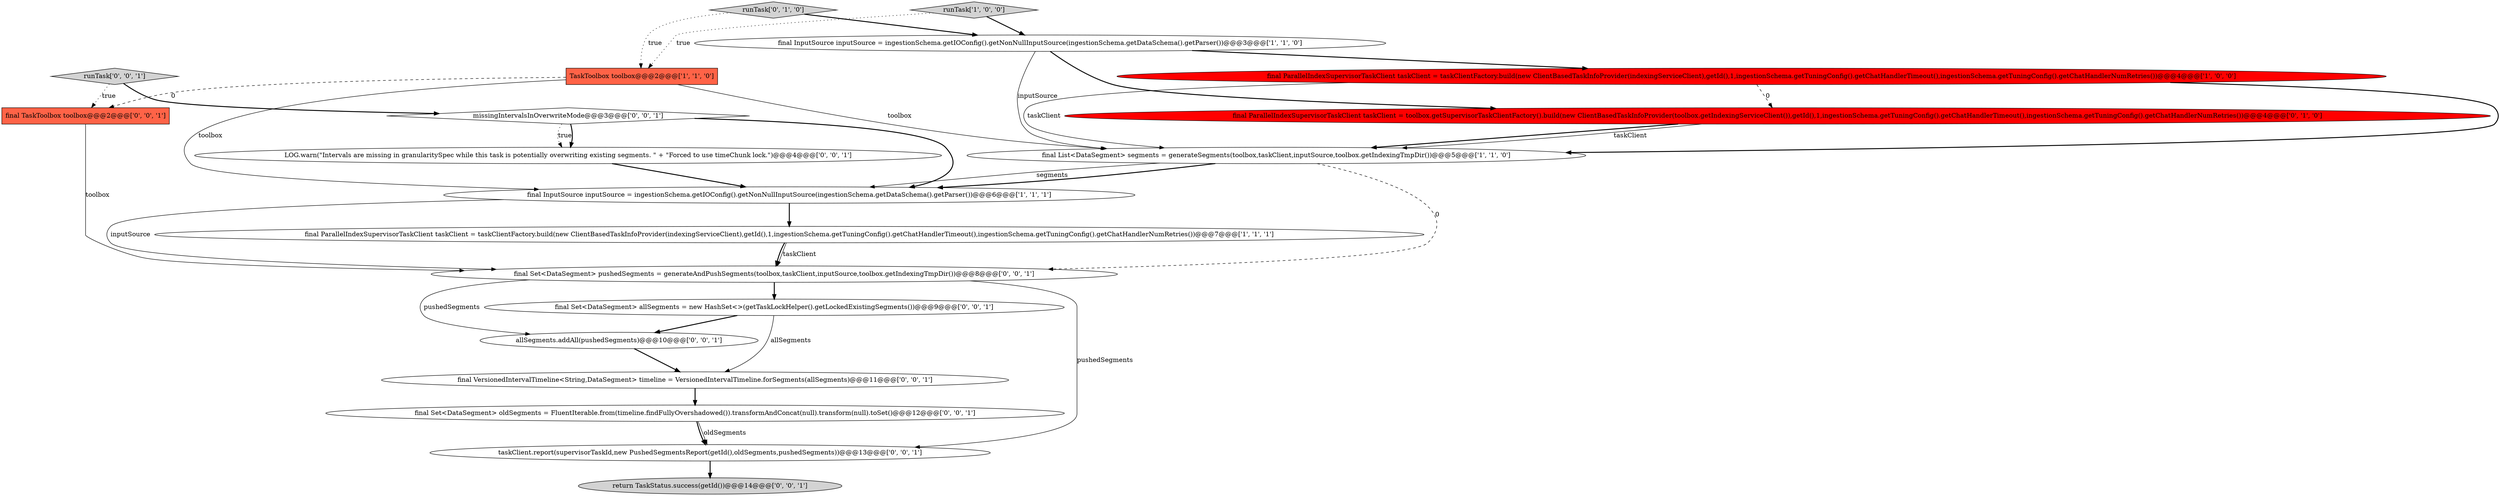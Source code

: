 digraph {
7 [style = filled, label = "final ParallelIndexSupervisorTaskClient taskClient = toolbox.getSupervisorTaskClientFactory().build(new ClientBasedTaskInfoProvider(toolbox.getIndexingServiceClient()),getId(),1,ingestionSchema.getTuningConfig().getChatHandlerTimeout(),ingestionSchema.getTuningConfig().getChatHandlerNumRetries())@@@4@@@['0', '1', '0']", fillcolor = red, shape = ellipse image = "AAA1AAABBB2BBB"];
13 [style = filled, label = "final TaskToolbox toolbox@@@2@@@['0', '0', '1']", fillcolor = tomato, shape = box image = "AAA0AAABBB3BBB"];
16 [style = filled, label = "final VersionedIntervalTimeline<String,DataSegment> timeline = VersionedIntervalTimeline.forSegments(allSegments)@@@11@@@['0', '0', '1']", fillcolor = white, shape = ellipse image = "AAA0AAABBB3BBB"];
9 [style = filled, label = "taskClient.report(supervisorTaskId,new PushedSegmentsReport(getId(),oldSegments,pushedSegments))@@@13@@@['0', '0', '1']", fillcolor = white, shape = ellipse image = "AAA0AAABBB3BBB"];
17 [style = filled, label = "LOG.warn(\"Intervals are missing in granularitySpec while this task is potentially overwriting existing segments. \" + \"Forced to use timeChunk lock.\")@@@4@@@['0', '0', '1']", fillcolor = white, shape = ellipse image = "AAA0AAABBB3BBB"];
18 [style = filled, label = "return TaskStatus.success(getId())@@@14@@@['0', '0', '1']", fillcolor = lightgray, shape = ellipse image = "AAA0AAABBB3BBB"];
0 [style = filled, label = "TaskToolbox toolbox@@@2@@@['1', '1', '0']", fillcolor = tomato, shape = box image = "AAA0AAABBB1BBB"];
4 [style = filled, label = "final InputSource inputSource = ingestionSchema.getIOConfig().getNonNullInputSource(ingestionSchema.getDataSchema().getParser())@@@6@@@['1', '1', '1']", fillcolor = white, shape = ellipse image = "AAA0AAABBB1BBB"];
15 [style = filled, label = "final Set<DataSegment> oldSegments = FluentIterable.from(timeline.findFullyOvershadowed()).transformAndConcat(null).transform(null).toSet()@@@12@@@['0', '0', '1']", fillcolor = white, shape = ellipse image = "AAA0AAABBB3BBB"];
8 [style = filled, label = "runTask['0', '1', '0']", fillcolor = lightgray, shape = diamond image = "AAA0AAABBB2BBB"];
11 [style = filled, label = "missingIntervalsInOverwriteMode@@@3@@@['0', '0', '1']", fillcolor = white, shape = diamond image = "AAA0AAABBB3BBB"];
2 [style = filled, label = "final ParallelIndexSupervisorTaskClient taskClient = taskClientFactory.build(new ClientBasedTaskInfoProvider(indexingServiceClient),getId(),1,ingestionSchema.getTuningConfig().getChatHandlerTimeout(),ingestionSchema.getTuningConfig().getChatHandlerNumRetries())@@@7@@@['1', '1', '1']", fillcolor = white, shape = ellipse image = "AAA0AAABBB1BBB"];
6 [style = filled, label = "final ParallelIndexSupervisorTaskClient taskClient = taskClientFactory.build(new ClientBasedTaskInfoProvider(indexingServiceClient),getId(),1,ingestionSchema.getTuningConfig().getChatHandlerTimeout(),ingestionSchema.getTuningConfig().getChatHandlerNumRetries())@@@4@@@['1', '0', '0']", fillcolor = red, shape = ellipse image = "AAA1AAABBB1BBB"];
3 [style = filled, label = "runTask['1', '0', '0']", fillcolor = lightgray, shape = diamond image = "AAA0AAABBB1BBB"];
1 [style = filled, label = "final List<DataSegment> segments = generateSegments(toolbox,taskClient,inputSource,toolbox.getIndexingTmpDir())@@@5@@@['1', '1', '0']", fillcolor = white, shape = ellipse image = "AAA0AAABBB1BBB"];
5 [style = filled, label = "final InputSource inputSource = ingestionSchema.getIOConfig().getNonNullInputSource(ingestionSchema.getDataSchema().getParser())@@@3@@@['1', '1', '0']", fillcolor = white, shape = ellipse image = "AAA0AAABBB1BBB"];
12 [style = filled, label = "runTask['0', '0', '1']", fillcolor = lightgray, shape = diamond image = "AAA0AAABBB3BBB"];
10 [style = filled, label = "final Set<DataSegment> pushedSegments = generateAndPushSegments(toolbox,taskClient,inputSource,toolbox.getIndexingTmpDir())@@@8@@@['0', '0', '1']", fillcolor = white, shape = ellipse image = "AAA0AAABBB3BBB"];
19 [style = filled, label = "final Set<DataSegment> allSegments = new HashSet<>(getTaskLockHelper().getLockedExistingSegments())@@@9@@@['0', '0', '1']", fillcolor = white, shape = ellipse image = "AAA0AAABBB3BBB"];
14 [style = filled, label = "allSegments.addAll(pushedSegments)@@@10@@@['0', '0', '1']", fillcolor = white, shape = ellipse image = "AAA0AAABBB3BBB"];
2->10 [style = solid, label="taskClient"];
14->16 [style = bold, label=""];
16->15 [style = bold, label=""];
1->4 [style = bold, label=""];
19->16 [style = solid, label="allSegments"];
7->1 [style = bold, label=""];
0->4 [style = solid, label="toolbox"];
15->9 [style = solid, label="oldSegments"];
6->7 [style = dashed, label="0"];
10->19 [style = bold, label=""];
11->4 [style = bold, label=""];
12->11 [style = bold, label=""];
11->17 [style = dotted, label="true"];
4->2 [style = bold, label=""];
5->1 [style = solid, label="inputSource"];
1->10 [style = dashed, label="0"];
10->14 [style = solid, label="pushedSegments"];
2->10 [style = bold, label=""];
6->1 [style = bold, label=""];
3->5 [style = bold, label=""];
12->13 [style = dotted, label="true"];
9->18 [style = bold, label=""];
19->14 [style = bold, label=""];
1->4 [style = solid, label="segments"];
5->6 [style = bold, label=""];
8->5 [style = bold, label=""];
15->9 [style = bold, label=""];
0->13 [style = dashed, label="0"];
4->10 [style = solid, label="inputSource"];
13->10 [style = solid, label="toolbox"];
3->0 [style = dotted, label="true"];
5->7 [style = bold, label=""];
11->17 [style = bold, label=""];
8->0 [style = dotted, label="true"];
6->1 [style = solid, label="taskClient"];
7->1 [style = solid, label="taskClient"];
0->1 [style = solid, label="toolbox"];
10->9 [style = solid, label="pushedSegments"];
17->4 [style = bold, label=""];
}
